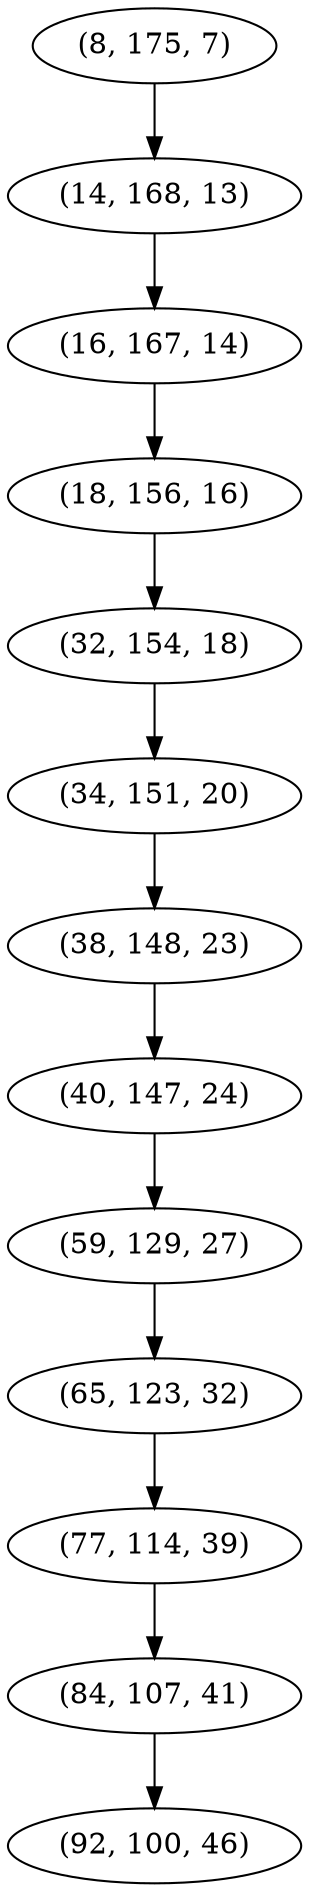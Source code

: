 digraph tree {
    "(8, 175, 7)";
    "(14, 168, 13)";
    "(16, 167, 14)";
    "(18, 156, 16)";
    "(32, 154, 18)";
    "(34, 151, 20)";
    "(38, 148, 23)";
    "(40, 147, 24)";
    "(59, 129, 27)";
    "(65, 123, 32)";
    "(77, 114, 39)";
    "(84, 107, 41)";
    "(92, 100, 46)";
    "(8, 175, 7)" -> "(14, 168, 13)";
    "(14, 168, 13)" -> "(16, 167, 14)";
    "(16, 167, 14)" -> "(18, 156, 16)";
    "(18, 156, 16)" -> "(32, 154, 18)";
    "(32, 154, 18)" -> "(34, 151, 20)";
    "(34, 151, 20)" -> "(38, 148, 23)";
    "(38, 148, 23)" -> "(40, 147, 24)";
    "(40, 147, 24)" -> "(59, 129, 27)";
    "(59, 129, 27)" -> "(65, 123, 32)";
    "(65, 123, 32)" -> "(77, 114, 39)";
    "(77, 114, 39)" -> "(84, 107, 41)";
    "(84, 107, 41)" -> "(92, 100, 46)";
}
